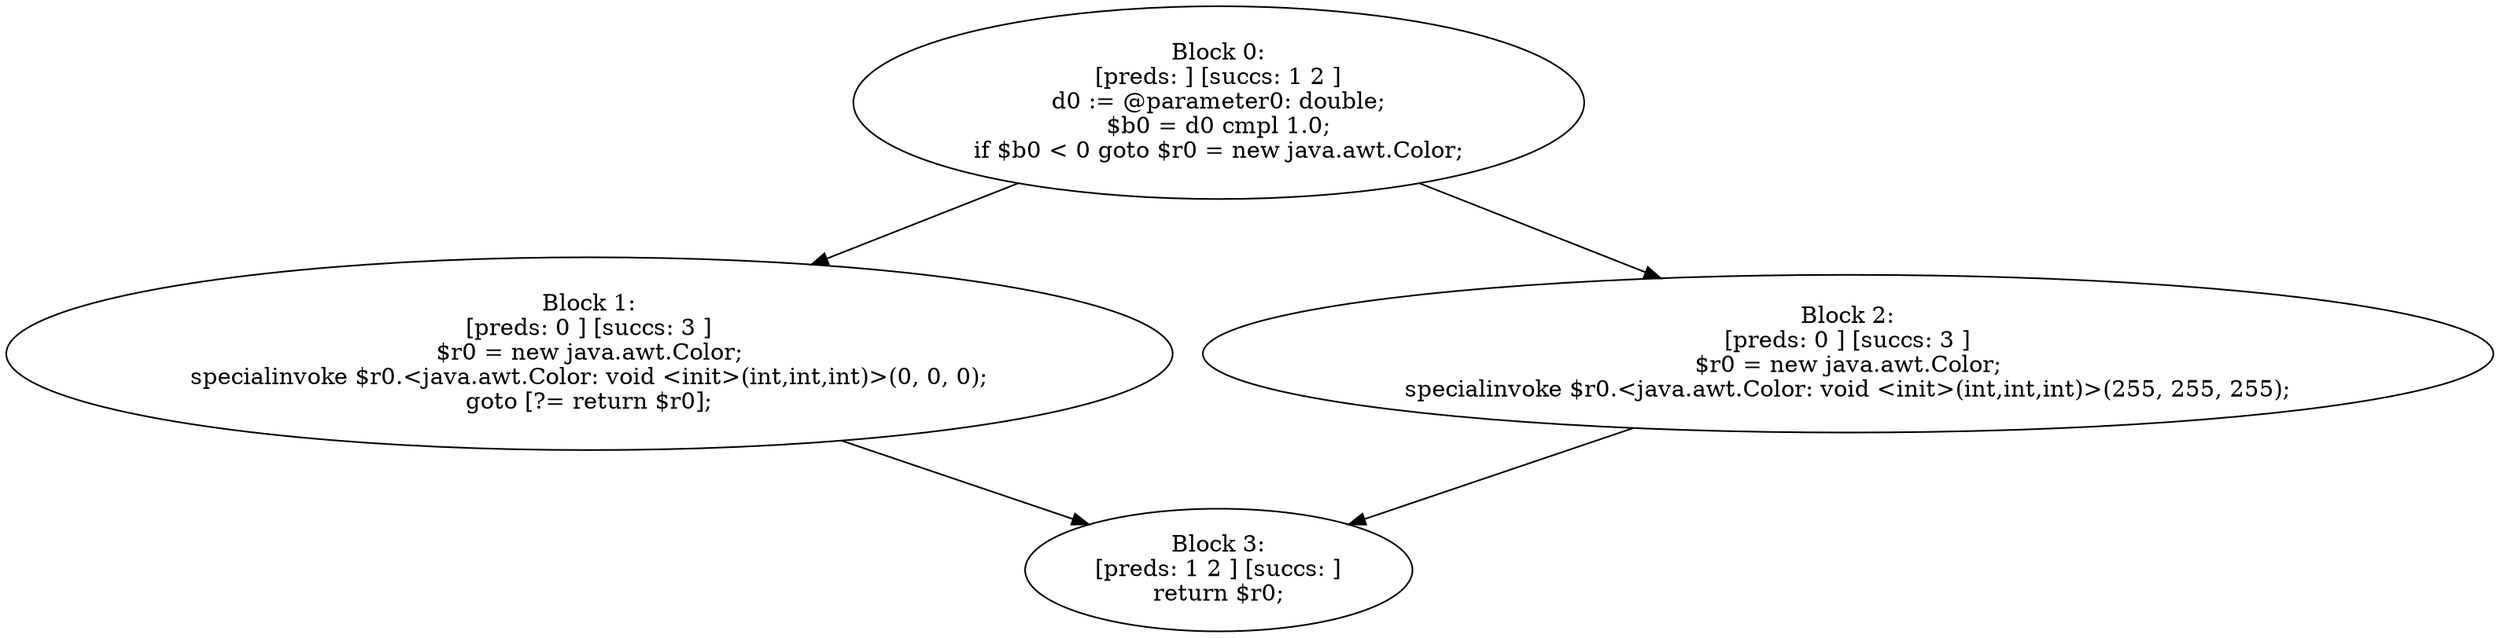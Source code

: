 digraph "unitGraph" {
    "Block 0:
[preds: ] [succs: 1 2 ]
d0 := @parameter0: double;
$b0 = d0 cmpl 1.0;
if $b0 < 0 goto $r0 = new java.awt.Color;
"
    "Block 1:
[preds: 0 ] [succs: 3 ]
$r0 = new java.awt.Color;
specialinvoke $r0.<java.awt.Color: void <init>(int,int,int)>(0, 0, 0);
goto [?= return $r0];
"
    "Block 2:
[preds: 0 ] [succs: 3 ]
$r0 = new java.awt.Color;
specialinvoke $r0.<java.awt.Color: void <init>(int,int,int)>(255, 255, 255);
"
    "Block 3:
[preds: 1 2 ] [succs: ]
return $r0;
"
    "Block 0:
[preds: ] [succs: 1 2 ]
d0 := @parameter0: double;
$b0 = d0 cmpl 1.0;
if $b0 < 0 goto $r0 = new java.awt.Color;
"->"Block 1:
[preds: 0 ] [succs: 3 ]
$r0 = new java.awt.Color;
specialinvoke $r0.<java.awt.Color: void <init>(int,int,int)>(0, 0, 0);
goto [?= return $r0];
";
    "Block 0:
[preds: ] [succs: 1 2 ]
d0 := @parameter0: double;
$b0 = d0 cmpl 1.0;
if $b0 < 0 goto $r0 = new java.awt.Color;
"->"Block 2:
[preds: 0 ] [succs: 3 ]
$r0 = new java.awt.Color;
specialinvoke $r0.<java.awt.Color: void <init>(int,int,int)>(255, 255, 255);
";
    "Block 1:
[preds: 0 ] [succs: 3 ]
$r0 = new java.awt.Color;
specialinvoke $r0.<java.awt.Color: void <init>(int,int,int)>(0, 0, 0);
goto [?= return $r0];
"->"Block 3:
[preds: 1 2 ] [succs: ]
return $r0;
";
    "Block 2:
[preds: 0 ] [succs: 3 ]
$r0 = new java.awt.Color;
specialinvoke $r0.<java.awt.Color: void <init>(int,int,int)>(255, 255, 255);
"->"Block 3:
[preds: 1 2 ] [succs: ]
return $r0;
";
}
